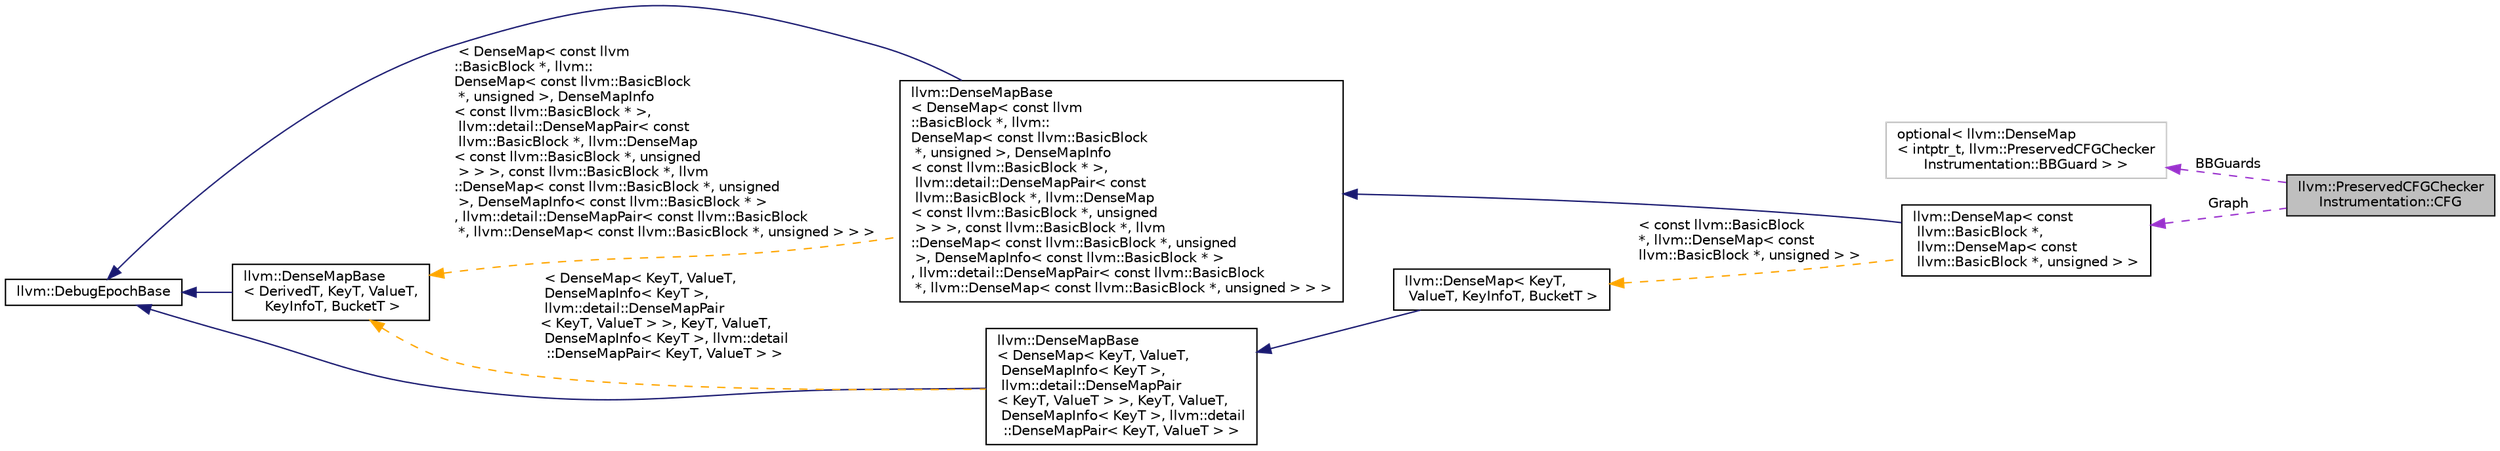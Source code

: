 digraph "llvm::PreservedCFGCheckerInstrumentation::CFG"
{
 // LATEX_PDF_SIZE
  bgcolor="transparent";
  edge [fontname="Helvetica",fontsize="10",labelfontname="Helvetica",labelfontsize="10"];
  node [fontname="Helvetica",fontsize="10",shape=record];
  rankdir="LR";
  Node1 [label="llvm::PreservedCFGChecker\lInstrumentation::CFG",height=0.2,width=0.4,color="black", fillcolor="grey75", style="filled", fontcolor="black",tooltip=" "];
  Node2 -> Node1 [dir="back",color="darkorchid3",fontsize="10",style="dashed",label=" BBGuards" ,fontname="Helvetica"];
  Node2 [label="optional\< llvm::DenseMap\l\< intptr_t, llvm::PreservedCFGChecker\lInstrumentation::BBGuard \> \>",height=0.2,width=0.4,color="grey75",tooltip=" "];
  Node3 -> Node1 [dir="back",color="darkorchid3",fontsize="10",style="dashed",label=" Graph" ,fontname="Helvetica"];
  Node3 [label="llvm::DenseMap\< const\l llvm::BasicBlock *,\l llvm::DenseMap\< const\l llvm::BasicBlock *, unsigned \> \>",height=0.2,width=0.4,color="black",URL="$classllvm_1_1DenseMap.html",tooltip=" "];
  Node4 -> Node3 [dir="back",color="midnightblue",fontsize="10",style="solid",fontname="Helvetica"];
  Node4 [label="llvm::DenseMapBase\l\< DenseMap\< const llvm\l::BasicBlock *, llvm::\lDenseMap\< const llvm::BasicBlock\l *, unsigned \>, DenseMapInfo\l\< const llvm::BasicBlock * \>,\l llvm::detail::DenseMapPair\< const\l llvm::BasicBlock *, llvm::DenseMap\l\< const llvm::BasicBlock *, unsigned\l \> \> \>, const llvm::BasicBlock *, llvm\l::DenseMap\< const llvm::BasicBlock *, unsigned\l \>, DenseMapInfo\< const llvm::BasicBlock * \>\l, llvm::detail::DenseMapPair\< const llvm::BasicBlock\l *, llvm::DenseMap\< const llvm::BasicBlock *, unsigned \> \> \>",height=0.2,width=0.4,color="black",URL="$classllvm_1_1DenseMapBase.html",tooltip=" "];
  Node5 -> Node4 [dir="back",color="midnightblue",fontsize="10",style="solid",fontname="Helvetica"];
  Node5 [label="llvm::DebugEpochBase",height=0.2,width=0.4,color="black",URL="$classllvm_1_1DebugEpochBase.html",tooltip="A base class for data structure classes wishing to make iterators (\"handles\") pointing into themselve..."];
  Node6 -> Node4 [dir="back",color="orange",fontsize="10",style="dashed",label=" \< DenseMap\< const llvm\l::BasicBlock *, llvm::\lDenseMap\< const llvm::BasicBlock\l *, unsigned \>, DenseMapInfo\l\< const llvm::BasicBlock * \>,\l llvm::detail::DenseMapPair\< const\l llvm::BasicBlock *, llvm::DenseMap\l\< const llvm::BasicBlock *, unsigned\l \> \> \>, const llvm::BasicBlock *, llvm\l::DenseMap\< const llvm::BasicBlock *, unsigned\l \>, DenseMapInfo\< const llvm::BasicBlock * \>\l, llvm::detail::DenseMapPair\< const llvm::BasicBlock\l *, llvm::DenseMap\< const llvm::BasicBlock *, unsigned \> \> \>" ,fontname="Helvetica"];
  Node6 [label="llvm::DenseMapBase\l\< DerivedT, KeyT, ValueT,\l KeyInfoT, BucketT \>",height=0.2,width=0.4,color="black",URL="$classllvm_1_1DenseMapBase.html",tooltip=" "];
  Node5 -> Node6 [dir="back",color="midnightblue",fontsize="10",style="solid",fontname="Helvetica"];
  Node7 -> Node3 [dir="back",color="orange",fontsize="10",style="dashed",label=" \< const llvm::BasicBlock\l *, llvm::DenseMap\< const\l llvm::BasicBlock *, unsigned \> \>" ,fontname="Helvetica"];
  Node7 [label="llvm::DenseMap\< KeyT,\l ValueT, KeyInfoT, BucketT \>",height=0.2,width=0.4,color="black",URL="$classllvm_1_1DenseMap.html",tooltip=" "];
  Node8 -> Node7 [dir="back",color="midnightblue",fontsize="10",style="solid",fontname="Helvetica"];
  Node8 [label="llvm::DenseMapBase\l\< DenseMap\< KeyT, ValueT,\l DenseMapInfo\< KeyT \>,\l llvm::detail::DenseMapPair\l\< KeyT, ValueT \> \>, KeyT, ValueT,\l DenseMapInfo\< KeyT \>, llvm::detail\l::DenseMapPair\< KeyT, ValueT \> \>",height=0.2,width=0.4,color="black",URL="$classllvm_1_1DenseMapBase.html",tooltip=" "];
  Node5 -> Node8 [dir="back",color="midnightblue",fontsize="10",style="solid",fontname="Helvetica"];
  Node6 -> Node8 [dir="back",color="orange",fontsize="10",style="dashed",label=" \< DenseMap\< KeyT, ValueT,\l DenseMapInfo\< KeyT \>,\l llvm::detail::DenseMapPair\l\< KeyT, ValueT \> \>, KeyT, ValueT,\l DenseMapInfo\< KeyT \>, llvm::detail\l::DenseMapPair\< KeyT, ValueT \> \>" ,fontname="Helvetica"];
}
